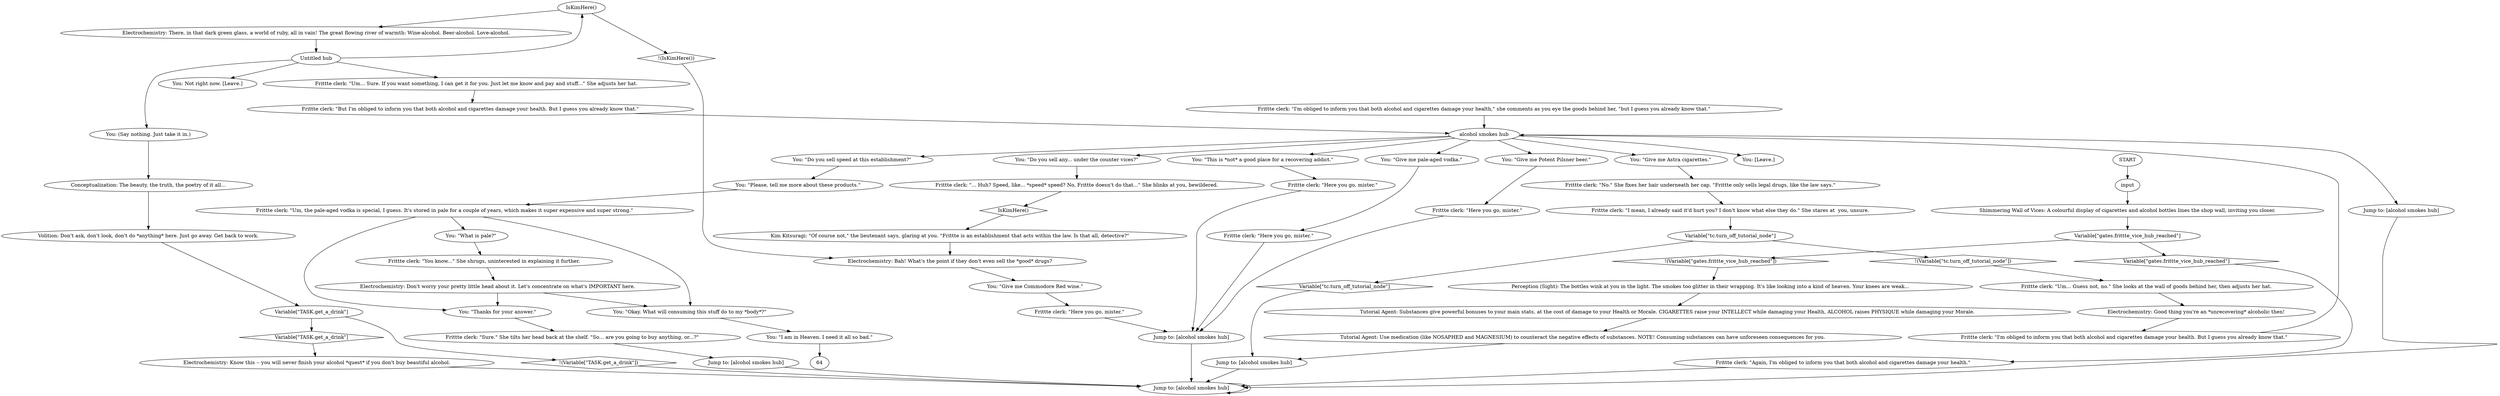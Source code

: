 # FRITTE / SHIMMERING WALL OF VICES
# Alcohol + cigarettes behind the counter.
# ==================================================
digraph G {
	  0 [label="START"];
	  1 [label="input"];
	  2 [label="Electrochemistry: Don't worry your pretty little head about it. Let's concentrate on what's IMPORTANT here."];
	  3 [label="Frittte clerk: \"Sure.\" She tilts her head back at the shelf. \"So... are you going to buy anything, or...?\""];
	  4 [label="Frittte clerk: \"But I'm obliged to inform you that both alcohol and cigarettes damage your health. But I guess you already know that.\""];
	  5 [label="Kim Kitsuragi: \"Of course not,\" the lieutenant says, glaring at you. \"Frittte is an establishment that acts within the law. Is that all, detective?\""];
	  6 [label="Frittte clerk: \"Again, I'm obliged to inform you that both alcohol and cigarettes damage your health.\""];
	  7 [label="Jump to: [alcohol smokes hub]"];
	  8 [label="You: Not right now. [Leave.]"];
	  9 [label="You: \"What is pale?\""];
	  10 [label="Conceptualization: The beauty, the truth, the poetry of it all..."];
	  11 [label="Jump to: [alcohol smokes hub]"];
	  12 [label="Shimmering Wall of Vices: A colourful display of cigarettes and alcohol bottles lines the shop wall, inviting you closer."];
	  13 [label="Frittte clerk: \"Um, the pale-aged vodka is special, I guess. It's stored in pale for a couple of years, which makes it super expensive and super strong.\""];
	  14 [label="You: (Say nothing. Just take it in.)"];
	  15 [label="Untitled hub"];
	  16 [label="Frittte clerk: \"Here you go, mister.\""];
	  17 [label="Electrochemistry: Know this -- you will never finish your alcohol *quest* if you don't buy beautiful alcohol."];
	  18 [label="Tutorial Agent: Use medication (like NOSAPHED and MAGNESIUM) to counteract the negative effects of substances. NOTE! Consuming substances can have unforeseen consequences for you."];
	  19 [label="Frittte clerk: \"I'm obliged to inform you that both alcohol and cigarettes damage your health. But I guess you already know that.\""];
	  20 [label="Electrochemistry: Bah! What's the point if they don't even sell the *good* drugs?"];
	  21 [label="You: \"Give me Potent Pilsner beer.\""];
	  22 [label="You: \"Give me Astra cigarettes.\""];
	  23 [label="Variable[\"gates.frittte_vice_hub_reached\"]"];
	  24 [label="Variable[\"gates.frittte_vice_hub_reached\"]", shape=diamond];
	  25 [label="!(Variable[\"gates.frittte_vice_hub_reached\"])", shape=diamond];
	  26 [label="You: [Leave.]"];
	  27 [label="Jump to: [alcohol smokes hub]"];
	  28 [label="Electrochemistry: Good thing you're an *unrecovering* alcoholic then!"];
	  29 [label="Frittte clerk: \"You know...\" She shrugs, uninterested in explaining it further."];
	  30 [label="You: \"Give me pale-aged vodka.\""];
	  31 [label="Frittte clerk: \"Here you go, mister.\""];
	  32 [label="Variable[\"tc.turn_off_tutorial_node\"]"];
	  33 [label="Variable[\"tc.turn_off_tutorial_node\"]", shape=diamond];
	  34 [label="!(Variable[\"tc.turn_off_tutorial_node\"])", shape=diamond];
	  35 [label="Frittte clerk: \"Here you go, mister.\""];
	  36 [label="You: \"Thanks for your answer.\""];
	  37 [label="You: \"Do you sell speed at this establishment?\""];
	  38 [label="You: \"Okay. What will consuming this stuff do to my *body*?\""];
	  39 [label="Perception (Sight): The bottles wink at you in the light. The smokes too glitter in their wrapping. It's like looking into a kind of heaven. Your knees are weak..."];
	  40 [label="Variable[\"TASK.get_a_drink\"]"];
	  41 [label="Variable[\"TASK.get_a_drink\"]", shape=diamond];
	  42 [label="!(Variable[\"TASK.get_a_drink\"])", shape=diamond];
	  43 [label="Frittte clerk: \"I'm obliged to inform you that both alcohol and cigarettes damage your health,\" she comments as you eye the goods behind her, \"but I guess you already know that.\""];
	  44 [label="Volition: Don't ask, don't look, don't do *anything* here. Just go away. Get back to work."];
	  45 [label="alcohol smokes hub"];
	  46 [label="Jump to: [alcohol smokes hub]"];
	  47 [label="You: \"Give me Commodore Red wine.\""];
	  48 [label="Jump to: [alcohol smokes hub]"];
	  49 [label="Frittte clerk: \"I mean, I already said it'd hurt you? I don't know what else they do.\" She stares at  you, unsure."];
	  50 [label="You: \"I am in Heaven. I need it all so bad.\""];
	  51 [label="IsKimHere()"];
	  52 [label="IsKimHere()", shape=diamond];
	  53 [label="!(IsKimHere())", shape=diamond];
	  54 [label="Electrochemistry: There, in that dark green glass, a world of ruby, all in vain! The great flowing river of warmth: Wine-alcohol. Beer-alcohol. Love-alcohol."];
	  55 [label="Tutorial Agent: Substances give powerful bonuses to your main stats, at the cost of damage to your Health or Morale. CIGARETTES raise your INTELLECT while damaging your Health, ALCOHOL raises PHYSIQUE while damaging your Morale."];
	  56 [label="Frittte clerk: \"Um... Guess not, no.\" She looks at the wall of goods behind her, then adjusts her hat."];
	  57 [label="Frittte clerk: \"Here you go, mister.\""];
	  58 [label="Frittte clerk: \"No.\" She fixes her hair underneath her cap. \"Frittte only sells legal drugs, like the law says.\""];
	  59 [label="Frittte clerk: \"... Huh? Speed, like... *speed* speed? No, Frittte doesn't do that...\" She blinks at you, bewildered."];
	  60 [label="You: \"Please, tell me more about these products.\""];
	  61 [label="You: \"Do you sell any... under the counter vices?\""];
	  62 [label="You: \"This is *not* a good place for a recovering addict.\""];
	  63 [label="Frittte clerk: \"Um... Sure. If you want something, I can get it for you. Just let me know and pay and stuff...\" She adjusts her hat."];
	  0 -> 1
	  1 -> 12
	  2 -> 36
	  2 -> 38
	  3 -> 7
	  4 -> 45
	  5 -> 20
	  6 -> 46
	  7 -> 46
	  9 -> 29
	  10 -> 44
	  11 -> 46
	  12 -> 23
	  13 -> 9
	  13 -> 36
	  13 -> 38
	  14 -> 10
	  15 -> 8
	  15 -> 51
	  15 -> 14
	  15 -> 63
	  16 -> 27
	  17 -> 46
	  18 -> 11
	  19 -> 45
	  20 -> 47
	  21 -> 31
	  22 -> 58
	  23 -> 24
	  23 -> 25
	  24 -> 6
	  25 -> 39
	  27 -> 46
	  28 -> 19
	  29 -> 2
	  30 -> 16
	  31 -> 27
	  32 -> 33
	  32 -> 34
	  33 -> 11
	  34 -> 56
	  35 -> 27
	  36 -> 3
	  37 -> 60
	  38 -> 50
	  39 -> 55
	  40 -> 41
	  40 -> 42
	  41 -> 17
	  42 -> 46
	  43 -> 45
	  44 -> 40
	  45 -> 37
	  45 -> 48
	  45 -> 21
	  45 -> 22
	  45 -> 30
	  45 -> 26
	  45 -> 61
	  45 -> 62
	  46 -> 46
	  47 -> 35
	  48 -> 46
	  49 -> 32
	  50 -> 64
	  51 -> 53
	  51 -> 54
	  52 -> 5
	  53 -> 20
	  54 -> 15
	  55 -> 18
	  56 -> 28
	  57 -> 27
	  58 -> 49
	  59 -> 52
	  60 -> 13
	  61 -> 59
	  62 -> 57
	  63 -> 4
}


